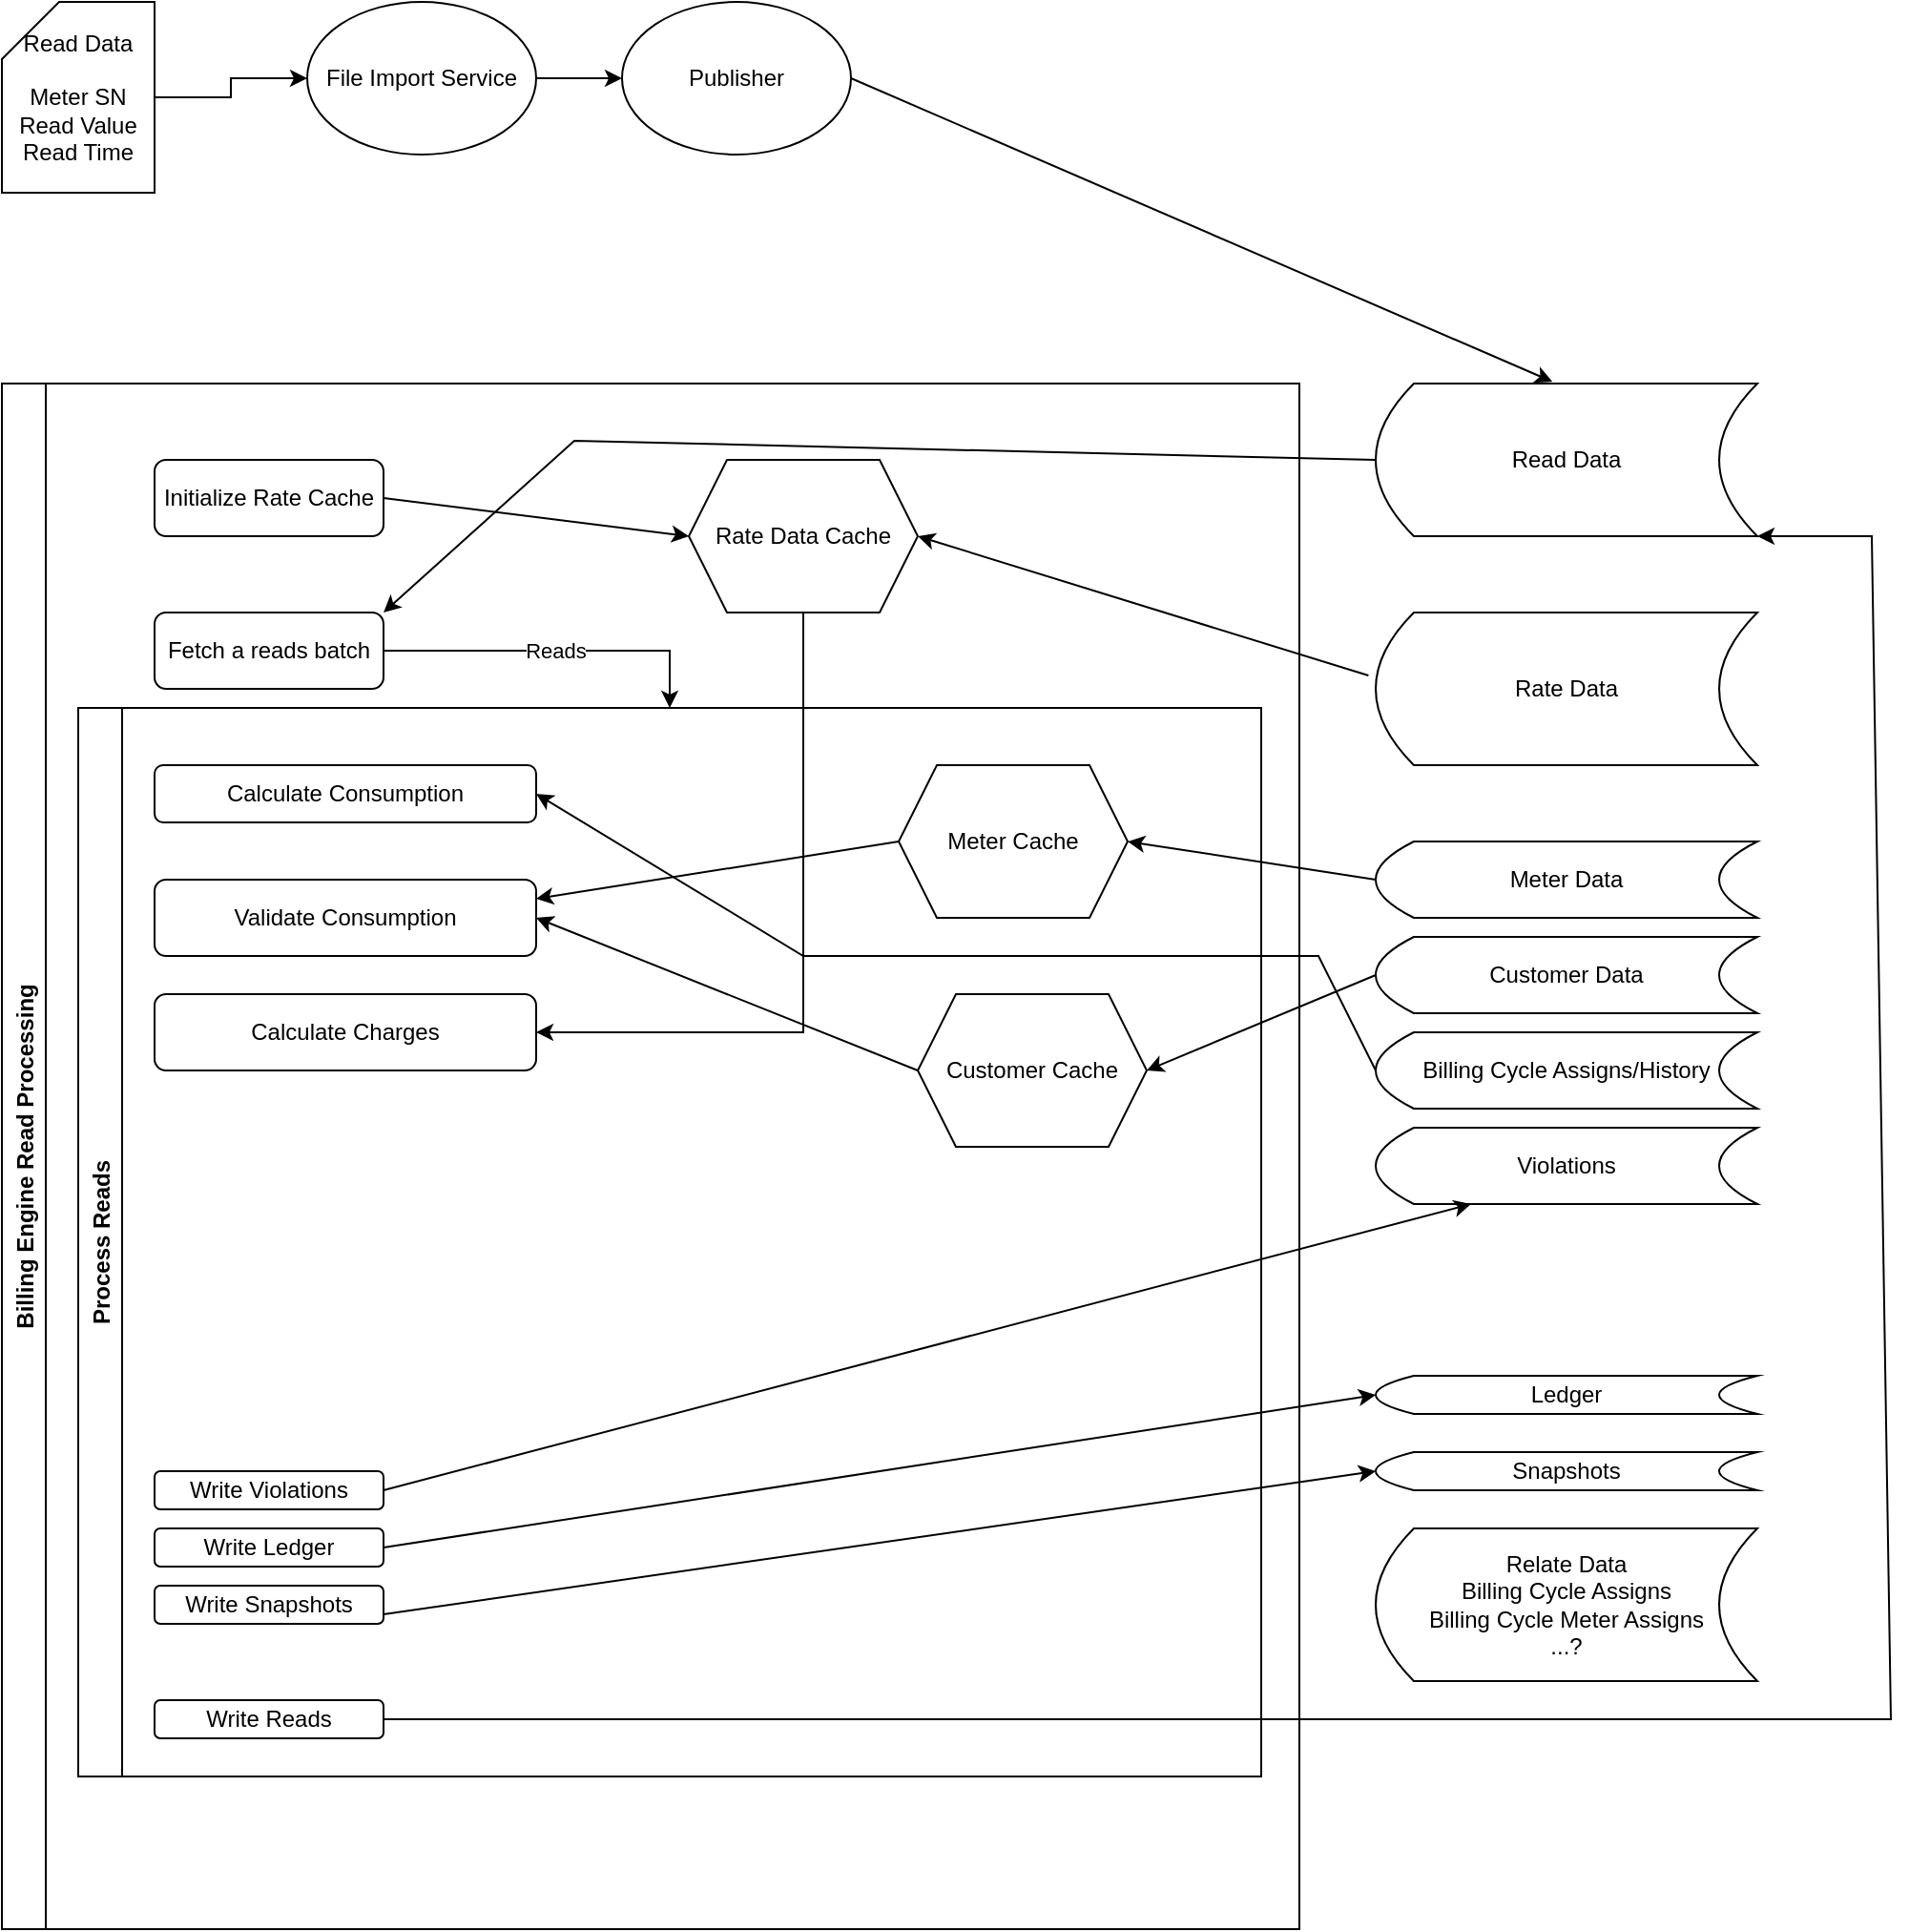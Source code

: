 <mxfile version="16.5.2" type="github">
  <diagram id="-FVoj7aivKLlS2HqLBsI" name="Page-1">
    <mxGraphModel dx="2062" dy="1162" grid="1" gridSize="10" guides="1" tooltips="1" connect="1" arrows="1" fold="1" page="1" pageScale="1" pageWidth="850" pageHeight="1100" math="0" shadow="0">
      <root>
        <mxCell id="0" />
        <mxCell id="1" parent="0" />
        <mxCell id="-iHIp9NUAKp72q_7FLEI-5" value="" style="edgeStyle=orthogonalEdgeStyle;rounded=0;orthogonalLoop=1;jettySize=auto;html=1;" edge="1" parent="1" source="-iHIp9NUAKp72q_7FLEI-1" target="-iHIp9NUAKp72q_7FLEI-2">
          <mxGeometry relative="1" as="geometry" />
        </mxCell>
        <mxCell id="-iHIp9NUAKp72q_7FLEI-1" value="Read Data&lt;br&gt;&lt;br&gt;Meter SN&lt;br&gt;Read Value&lt;br&gt;Read Time" style="shape=card;whiteSpace=wrap;html=1;" vertex="1" parent="1">
          <mxGeometry x="40" y="40" width="80" height="100" as="geometry" />
        </mxCell>
        <mxCell id="-iHIp9NUAKp72q_7FLEI-6" value="" style="edgeStyle=orthogonalEdgeStyle;rounded=0;orthogonalLoop=1;jettySize=auto;html=1;" edge="1" parent="1" source="-iHIp9NUAKp72q_7FLEI-2" target="-iHIp9NUAKp72q_7FLEI-3">
          <mxGeometry relative="1" as="geometry" />
        </mxCell>
        <mxCell id="-iHIp9NUAKp72q_7FLEI-2" value="File Import Service" style="ellipse;whiteSpace=wrap;html=1;" vertex="1" parent="1">
          <mxGeometry x="200" y="40" width="120" height="80" as="geometry" />
        </mxCell>
        <mxCell id="-iHIp9NUAKp72q_7FLEI-3" value="Publisher" style="ellipse;whiteSpace=wrap;html=1;" vertex="1" parent="1">
          <mxGeometry x="365" y="40" width="120" height="80" as="geometry" />
        </mxCell>
        <mxCell id="-iHIp9NUAKp72q_7FLEI-4" value="Read Data" style="shape=dataStorage;whiteSpace=wrap;html=1;fixedSize=1;" vertex="1" parent="1">
          <mxGeometry x="760" y="240" width="200" height="80" as="geometry" />
        </mxCell>
        <mxCell id="-iHIp9NUAKp72q_7FLEI-7" value="" style="endArrow=classic;html=1;rounded=0;exitX=1;exitY=0.5;exitDx=0;exitDy=0;entryX=0.463;entryY=-0.012;entryDx=0;entryDy=0;entryPerimeter=0;" edge="1" parent="1" source="-iHIp9NUAKp72q_7FLEI-3" target="-iHIp9NUAKp72q_7FLEI-4">
          <mxGeometry width="50" height="50" relative="1" as="geometry">
            <mxPoint x="570" y="100" as="sourcePoint" />
            <mxPoint x="620" y="50" as="targetPoint" />
          </mxGeometry>
        </mxCell>
        <mxCell id="-iHIp9NUAKp72q_7FLEI-9" value="" style="endArrow=classic;html=1;rounded=0;entryX=1;entryY=0;entryDx=0;entryDy=0;exitX=0;exitY=0.5;exitDx=0;exitDy=0;" edge="1" parent="1" source="-iHIp9NUAKp72q_7FLEI-4" target="-iHIp9NUAKp72q_7FLEI-12">
          <mxGeometry width="50" height="50" relative="1" as="geometry">
            <mxPoint x="400" y="580" as="sourcePoint" />
            <mxPoint x="180" y="200" as="targetPoint" />
            <Array as="points">
              <mxPoint x="340" y="270" />
            </Array>
          </mxGeometry>
        </mxCell>
        <mxCell id="-iHIp9NUAKp72q_7FLEI-10" value="Billing Engine Read Processing" style="swimlane;horizontal=0;" vertex="1" parent="1">
          <mxGeometry x="40" y="240" width="680" height="810" as="geometry" />
        </mxCell>
        <mxCell id="-iHIp9NUAKp72q_7FLEI-11" value="Initialize Rate Cache" style="rounded=1;whiteSpace=wrap;html=1;" vertex="1" parent="-iHIp9NUAKp72q_7FLEI-10">
          <mxGeometry x="80" y="40" width="120" height="40" as="geometry" />
        </mxCell>
        <mxCell id="-iHIp9NUAKp72q_7FLEI-12" value="Fetch a reads batch" style="rounded=1;whiteSpace=wrap;html=1;" vertex="1" parent="-iHIp9NUAKp72q_7FLEI-10">
          <mxGeometry x="80" y="120" width="120" height="40" as="geometry" />
        </mxCell>
        <mxCell id="-iHIp9NUAKp72q_7FLEI-14" value="Process Reads" style="swimlane;horizontal=0;" vertex="1" parent="-iHIp9NUAKp72q_7FLEI-10">
          <mxGeometry x="40" y="170" width="620" height="560" as="geometry" />
        </mxCell>
        <mxCell id="-iHIp9NUAKp72q_7FLEI-26" value="Meter Cache" style="shape=hexagon;perimeter=hexagonPerimeter2;whiteSpace=wrap;html=1;fixedSize=1;" vertex="1" parent="-iHIp9NUAKp72q_7FLEI-14">
          <mxGeometry x="430" y="30" width="120" height="80" as="geometry" />
        </mxCell>
        <mxCell id="-iHIp9NUAKp72q_7FLEI-27" value="Customer Cache" style="shape=hexagon;perimeter=hexagonPerimeter2;whiteSpace=wrap;html=1;fixedSize=1;" vertex="1" parent="-iHIp9NUAKp72q_7FLEI-14">
          <mxGeometry x="440" y="150" width="120" height="80" as="geometry" />
        </mxCell>
        <mxCell id="-iHIp9NUAKp72q_7FLEI-31" value="Calculate Consumption" style="rounded=1;whiteSpace=wrap;html=1;" vertex="1" parent="-iHIp9NUAKp72q_7FLEI-14">
          <mxGeometry x="40" y="30" width="200" height="30" as="geometry" />
        </mxCell>
        <mxCell id="-iHIp9NUAKp72q_7FLEI-34" value="Validate Consumption" style="rounded=1;whiteSpace=wrap;html=1;" vertex="1" parent="-iHIp9NUAKp72q_7FLEI-14">
          <mxGeometry x="40" y="90" width="200" height="40" as="geometry" />
        </mxCell>
        <mxCell id="-iHIp9NUAKp72q_7FLEI-38" value="Calculate Charges" style="rounded=1;whiteSpace=wrap;html=1;" vertex="1" parent="-iHIp9NUAKp72q_7FLEI-14">
          <mxGeometry x="40" y="150" width="200" height="40" as="geometry" />
        </mxCell>
        <mxCell id="-iHIp9NUAKp72q_7FLEI-40" value="Write Ledger" style="rounded=1;whiteSpace=wrap;html=1;" vertex="1" parent="-iHIp9NUAKp72q_7FLEI-14">
          <mxGeometry x="40" y="430" width="120" height="20" as="geometry" />
        </mxCell>
        <mxCell id="-iHIp9NUAKp72q_7FLEI-42" value="Write Violations" style="rounded=1;whiteSpace=wrap;html=1;" vertex="1" parent="-iHIp9NUAKp72q_7FLEI-14">
          <mxGeometry x="40" y="400" width="120" height="20" as="geometry" />
        </mxCell>
        <mxCell id="-iHIp9NUAKp72q_7FLEI-41" value="Write Snapshots" style="rounded=1;whiteSpace=wrap;html=1;" vertex="1" parent="-iHIp9NUAKp72q_7FLEI-14">
          <mxGeometry x="40" y="460" width="120" height="20" as="geometry" />
        </mxCell>
        <mxCell id="-iHIp9NUAKp72q_7FLEI-47" value="Write Reads" style="rounded=1;whiteSpace=wrap;html=1;" vertex="1" parent="-iHIp9NUAKp72q_7FLEI-14">
          <mxGeometry x="40" y="520" width="120" height="20" as="geometry" />
        </mxCell>
        <mxCell id="-iHIp9NUAKp72q_7FLEI-49" value="" style="endArrow=classic;html=1;rounded=0;exitX=0;exitY=0.5;exitDx=0;exitDy=0;entryX=1;entryY=0.25;entryDx=0;entryDy=0;" edge="1" parent="-iHIp9NUAKp72q_7FLEI-14" source="-iHIp9NUAKp72q_7FLEI-26" target="-iHIp9NUAKp72q_7FLEI-34">
          <mxGeometry width="50" height="50" relative="1" as="geometry">
            <mxPoint x="320" y="150" as="sourcePoint" />
            <mxPoint x="370" y="100" as="targetPoint" />
          </mxGeometry>
        </mxCell>
        <mxCell id="-iHIp9NUAKp72q_7FLEI-16" value="Rate Data Cache" style="shape=hexagon;perimeter=hexagonPerimeter2;whiteSpace=wrap;html=1;fixedSize=1;" vertex="1" parent="-iHIp9NUAKp72q_7FLEI-10">
          <mxGeometry x="360" y="40" width="120" height="80" as="geometry" />
        </mxCell>
        <mxCell id="-iHIp9NUAKp72q_7FLEI-17" value="" style="endArrow=classic;html=1;rounded=0;exitX=1;exitY=0.5;exitDx=0;exitDy=0;entryX=0;entryY=0.5;entryDx=0;entryDy=0;" edge="1" parent="-iHIp9NUAKp72q_7FLEI-10" source="-iHIp9NUAKp72q_7FLEI-11" target="-iHIp9NUAKp72q_7FLEI-16">
          <mxGeometry width="50" height="50" relative="1" as="geometry">
            <mxPoint x="360" y="350" as="sourcePoint" />
            <mxPoint x="410" y="300" as="targetPoint" />
          </mxGeometry>
        </mxCell>
        <mxCell id="-iHIp9NUAKp72q_7FLEI-33" value="Reads" style="endArrow=classic;html=1;rounded=0;exitX=1;exitY=0.5;exitDx=0;exitDy=0;entryX=0.5;entryY=0;entryDx=0;entryDy=0;" edge="1" parent="-iHIp9NUAKp72q_7FLEI-10" source="-iHIp9NUAKp72q_7FLEI-12" target="-iHIp9NUAKp72q_7FLEI-14">
          <mxGeometry width="50" height="50" relative="1" as="geometry">
            <mxPoint x="270" y="170" as="sourcePoint" />
            <mxPoint x="360" y="180" as="targetPoint" />
            <Array as="points">
              <mxPoint x="350" y="140" />
            </Array>
          </mxGeometry>
        </mxCell>
        <mxCell id="-iHIp9NUAKp72q_7FLEI-51" value="" style="endArrow=classic;html=1;rounded=0;exitX=0.5;exitY=1;exitDx=0;exitDy=0;entryX=1;entryY=0.5;entryDx=0;entryDy=0;" edge="1" parent="-iHIp9NUAKp72q_7FLEI-10" source="-iHIp9NUAKp72q_7FLEI-16" target="-iHIp9NUAKp72q_7FLEI-38">
          <mxGeometry width="50" height="50" relative="1" as="geometry">
            <mxPoint x="360" y="320" as="sourcePoint" />
            <mxPoint x="420" y="360" as="targetPoint" />
            <Array as="points">
              <mxPoint x="420" y="340" />
            </Array>
          </mxGeometry>
        </mxCell>
        <mxCell id="-iHIp9NUAKp72q_7FLEI-18" value="Rate Data" style="shape=dataStorage;whiteSpace=wrap;html=1;fixedSize=1;" vertex="1" parent="1">
          <mxGeometry x="760" y="360" width="200" height="80" as="geometry" />
        </mxCell>
        <mxCell id="-iHIp9NUAKp72q_7FLEI-19" value="" style="endArrow=classic;html=1;rounded=0;entryX=1;entryY=0.5;entryDx=0;entryDy=0;exitX=-0.019;exitY=0.413;exitDx=0;exitDy=0;exitPerimeter=0;" edge="1" parent="1" source="-iHIp9NUAKp72q_7FLEI-18" target="-iHIp9NUAKp72q_7FLEI-16">
          <mxGeometry width="50" height="50" relative="1" as="geometry">
            <mxPoint x="400" y="590" as="sourcePoint" />
            <mxPoint x="450" y="540" as="targetPoint" />
          </mxGeometry>
        </mxCell>
        <mxCell id="-iHIp9NUAKp72q_7FLEI-20" value="Meter Data" style="shape=dataStorage;whiteSpace=wrap;html=1;fixedSize=1;" vertex="1" parent="1">
          <mxGeometry x="760" y="480" width="200" height="40" as="geometry" />
        </mxCell>
        <mxCell id="-iHIp9NUAKp72q_7FLEI-21" value="Customer Data" style="shape=dataStorage;whiteSpace=wrap;html=1;fixedSize=1;" vertex="1" parent="1">
          <mxGeometry x="760" y="530" width="200" height="40" as="geometry" />
        </mxCell>
        <mxCell id="-iHIp9NUAKp72q_7FLEI-24" value="Snapshots" style="shape=dataStorage;whiteSpace=wrap;html=1;fixedSize=1;" vertex="1" parent="1">
          <mxGeometry x="760" y="800" width="200" height="20" as="geometry" />
        </mxCell>
        <mxCell id="-iHIp9NUAKp72q_7FLEI-25" value="Relate Data&lt;br&gt;Billing Cycle Assigns&lt;br&gt;Billing Cycle Meter Assigns&lt;br&gt;...?" style="shape=dataStorage;whiteSpace=wrap;html=1;fixedSize=1;" vertex="1" parent="1">
          <mxGeometry x="760" y="840" width="200" height="80" as="geometry" />
        </mxCell>
        <mxCell id="-iHIp9NUAKp72q_7FLEI-28" value="" style="endArrow=classic;html=1;rounded=0;entryX=1;entryY=0.5;entryDx=0;entryDy=0;exitX=0;exitY=0.5;exitDx=0;exitDy=0;" edge="1" parent="1" source="-iHIp9NUAKp72q_7FLEI-20" target="-iHIp9NUAKp72q_7FLEI-26">
          <mxGeometry width="50" height="50" relative="1" as="geometry">
            <mxPoint x="560" y="780" as="sourcePoint" />
            <mxPoint x="610" y="730" as="targetPoint" />
          </mxGeometry>
        </mxCell>
        <mxCell id="-iHIp9NUAKp72q_7FLEI-29" value="" style="endArrow=classic;html=1;rounded=0;exitX=0;exitY=0.5;exitDx=0;exitDy=0;entryX=1;entryY=0.5;entryDx=0;entryDy=0;" edge="1" parent="1" source="-iHIp9NUAKp72q_7FLEI-21" target="-iHIp9NUAKp72q_7FLEI-27">
          <mxGeometry width="50" height="50" relative="1" as="geometry">
            <mxPoint x="400" y="560" as="sourcePoint" />
            <mxPoint x="450" y="510" as="targetPoint" />
          </mxGeometry>
        </mxCell>
        <mxCell id="-iHIp9NUAKp72q_7FLEI-30" value="Billing Cycle Assigns/History" style="shape=dataStorage;whiteSpace=wrap;html=1;fixedSize=1;" vertex="1" parent="1">
          <mxGeometry x="760" y="580" width="200" height="40" as="geometry" />
        </mxCell>
        <mxCell id="-iHIp9NUAKp72q_7FLEI-32" value="" style="endArrow=classic;html=1;rounded=0;exitX=0;exitY=0.5;exitDx=0;exitDy=0;entryX=1;entryY=0.5;entryDx=0;entryDy=0;" edge="1" parent="1" source="-iHIp9NUAKp72q_7FLEI-30" target="-iHIp9NUAKp72q_7FLEI-31">
          <mxGeometry width="50" height="50" relative="1" as="geometry">
            <mxPoint x="400" y="560" as="sourcePoint" />
            <mxPoint x="450" y="510" as="targetPoint" />
            <Array as="points">
              <mxPoint x="730" y="540" />
              <mxPoint x="460" y="540" />
            </Array>
          </mxGeometry>
        </mxCell>
        <mxCell id="-iHIp9NUAKp72q_7FLEI-35" value="Violations" style="shape=dataStorage;whiteSpace=wrap;html=1;fixedSize=1;" vertex="1" parent="1">
          <mxGeometry x="760" y="630" width="200" height="40" as="geometry" />
        </mxCell>
        <mxCell id="-iHIp9NUAKp72q_7FLEI-39" value="Ledger" style="shape=dataStorage;whiteSpace=wrap;html=1;fixedSize=1;" vertex="1" parent="1">
          <mxGeometry x="760" y="760" width="200" height="20" as="geometry" />
        </mxCell>
        <mxCell id="-iHIp9NUAKp72q_7FLEI-44" value="" style="endArrow=classic;html=1;rounded=0;exitX=1;exitY=0.5;exitDx=0;exitDy=0;entryX=1;entryY=1;entryDx=0;entryDy=0;" edge="1" parent="1" source="-iHIp9NUAKp72q_7FLEI-47" target="-iHIp9NUAKp72q_7FLEI-4">
          <mxGeometry width="50" height="50" relative="1" as="geometry">
            <mxPoint x="370" y="920" as="sourcePoint" />
            <mxPoint x="420" y="870" as="targetPoint" />
            <Array as="points">
              <mxPoint x="1030" y="940" />
              <mxPoint x="1020" y="320" />
            </Array>
          </mxGeometry>
        </mxCell>
        <mxCell id="-iHIp9NUAKp72q_7FLEI-45" value="" style="endArrow=classic;html=1;rounded=0;exitX=1;exitY=0.75;exitDx=0;exitDy=0;entryX=0;entryY=0.5;entryDx=0;entryDy=0;" edge="1" parent="1" source="-iHIp9NUAKp72q_7FLEI-41" target="-iHIp9NUAKp72q_7FLEI-24">
          <mxGeometry width="50" height="50" relative="1" as="geometry">
            <mxPoint x="330" y="880" as="sourcePoint" />
            <mxPoint x="380" y="830" as="targetPoint" />
          </mxGeometry>
        </mxCell>
        <mxCell id="-iHIp9NUAKp72q_7FLEI-46" value="" style="endArrow=classic;html=1;rounded=0;exitX=1;exitY=0.5;exitDx=0;exitDy=0;entryX=0;entryY=0.5;entryDx=0;entryDy=0;" edge="1" parent="1" source="-iHIp9NUAKp72q_7FLEI-40" target="-iHIp9NUAKp72q_7FLEI-39">
          <mxGeometry width="50" height="50" relative="1" as="geometry">
            <mxPoint x="300" y="830" as="sourcePoint" />
            <mxPoint x="350" y="780" as="targetPoint" />
          </mxGeometry>
        </mxCell>
        <mxCell id="-iHIp9NUAKp72q_7FLEI-48" value="" style="endArrow=classic;html=1;rounded=0;exitX=1;exitY=0.5;exitDx=0;exitDy=0;entryX=0.25;entryY=1;entryDx=0;entryDy=0;" edge="1" parent="1" source="-iHIp9NUAKp72q_7FLEI-42" target="-iHIp9NUAKp72q_7FLEI-35">
          <mxGeometry width="50" height="50" relative="1" as="geometry">
            <mxPoint x="390" y="930" as="sourcePoint" />
            <mxPoint x="440" y="880" as="targetPoint" />
          </mxGeometry>
        </mxCell>
        <mxCell id="-iHIp9NUAKp72q_7FLEI-50" value="" style="endArrow=classic;html=1;rounded=0;exitX=0;exitY=0.5;exitDx=0;exitDy=0;" edge="1" parent="1" source="-iHIp9NUAKp72q_7FLEI-27">
          <mxGeometry width="50" height="50" relative="1" as="geometry">
            <mxPoint x="400" y="560" as="sourcePoint" />
            <mxPoint x="320" y="520" as="targetPoint" />
          </mxGeometry>
        </mxCell>
      </root>
    </mxGraphModel>
  </diagram>
</mxfile>
